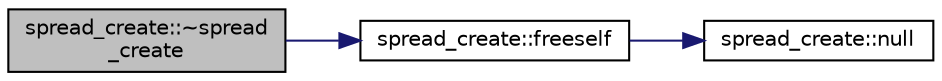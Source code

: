 digraph "spread_create::~spread_create"
{
  edge [fontname="Helvetica",fontsize="10",labelfontname="Helvetica",labelfontsize="10"];
  node [fontname="Helvetica",fontsize="10",shape=record];
  rankdir="LR";
  Node3 [label="spread_create::~spread\l_create",height=0.2,width=0.4,color="black", fillcolor="grey75", style="filled", fontcolor="black"];
  Node3 -> Node4 [color="midnightblue",fontsize="10",style="solid",fontname="Helvetica"];
  Node4 [label="spread_create::freeself",height=0.2,width=0.4,color="black", fillcolor="white", style="filled",URL="$de/d97/classspread__create.html#a8f15f48d339bbb44ad088f8784c5b17d"];
  Node4 -> Node5 [color="midnightblue",fontsize="10",style="solid",fontname="Helvetica"];
  Node5 [label="spread_create::null",height=0.2,width=0.4,color="black", fillcolor="white", style="filled",URL="$de/d97/classspread__create.html#a115a8da813495e8f85b6dae21ea277a6"];
}
